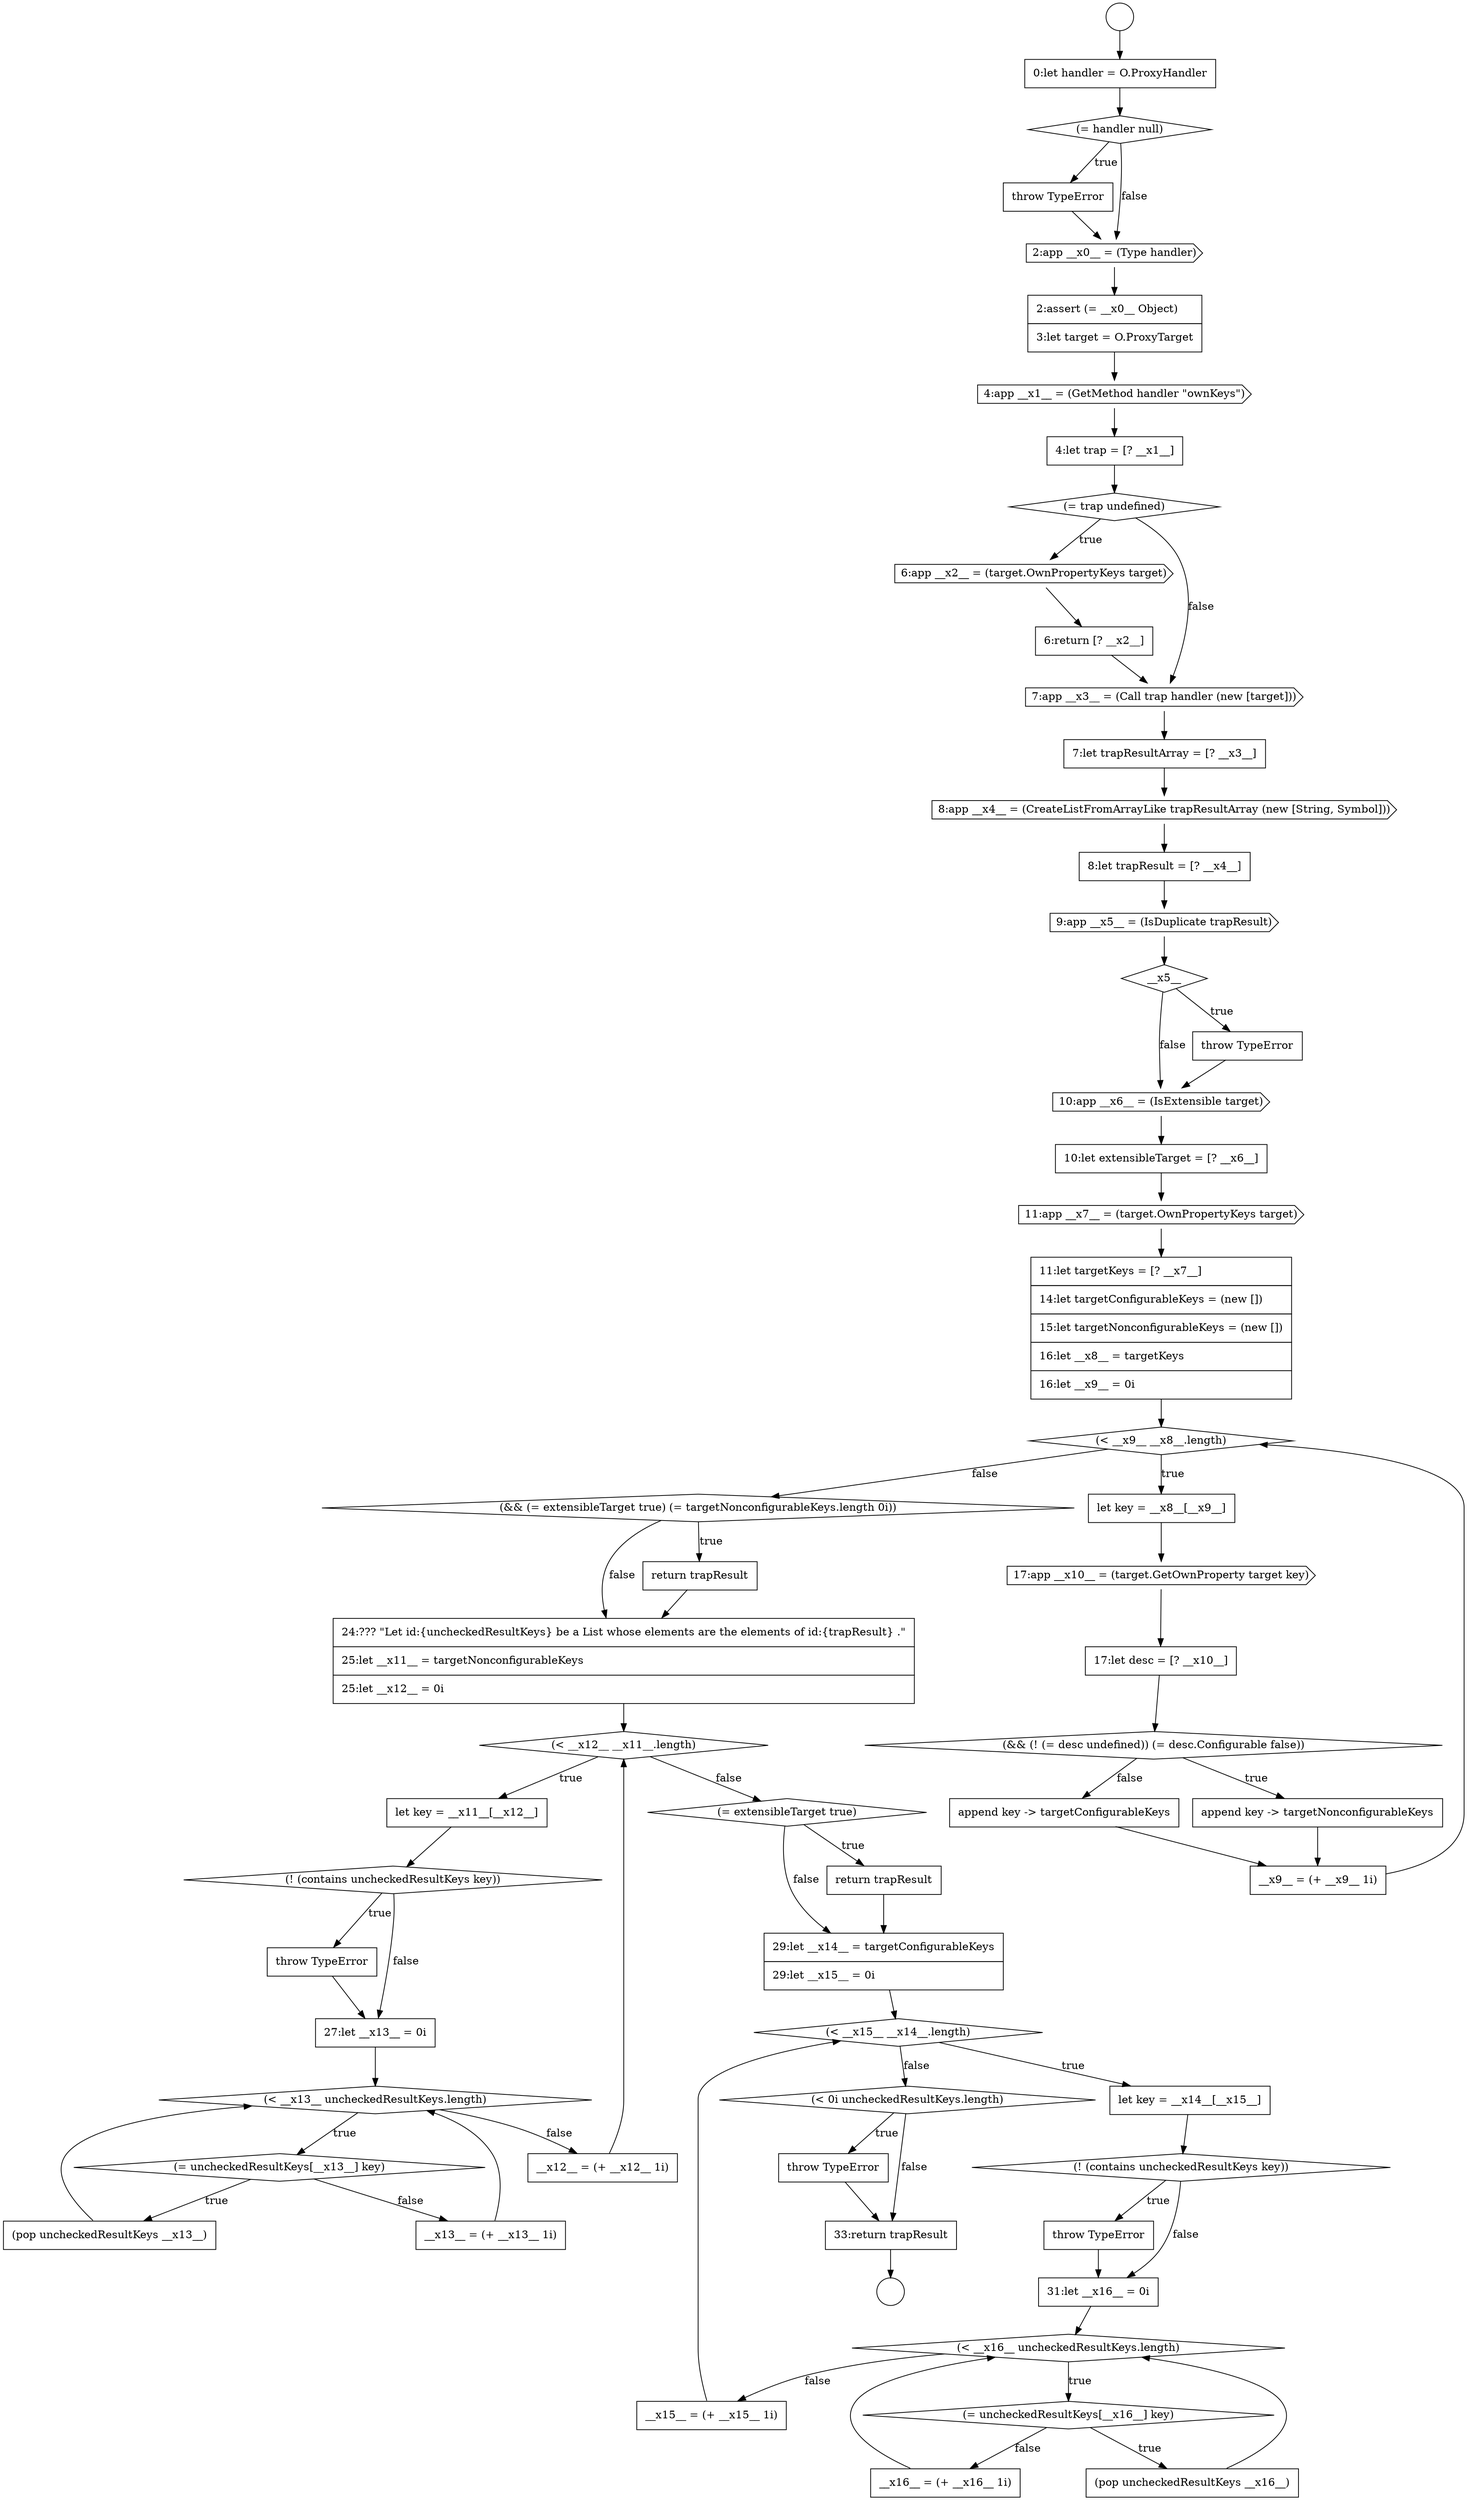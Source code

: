 digraph {
  node3477 [shape=cds, label=<<font color="black">11:app __x7__ = (target.OwnPropertyKeys target)</font>> color="black" fillcolor="white" style=filled]
  node3481 [shape=cds, label=<<font color="black">17:app __x10__ = (target.GetOwnProperty target key)</font>> color="black" fillcolor="white" style=filled]
  node3473 [shape=diamond, label=<<font color="black">__x5__</font>> color="black" fillcolor="white" style=filled]
  node3499 [shape=none, margin=0, label=<<font color="black">
    <table border="0" cellborder="1" cellspacing="0" cellpadding="10">
      <tr><td align="left">__x12__ = (+ __x12__ 1i)</td></tr>
    </table>
  </font>> color="black" fillcolor="white" style=filled]
  node3486 [shape=none, margin=0, label=<<font color="black">
    <table border="0" cellborder="1" cellspacing="0" cellpadding="10">
      <tr><td align="left">__x9__ = (+ __x9__ 1i)</td></tr>
    </table>
  </font>> color="black" fillcolor="white" style=filled]
  node3491 [shape=none, margin=0, label=<<font color="black">
    <table border="0" cellborder="1" cellspacing="0" cellpadding="10">
      <tr><td align="left">let key = __x11__[__x12__]</td></tr>
    </table>
  </font>> color="black" fillcolor="white" style=filled]
  node3487 [shape=diamond, label=<<font color="black">(&amp;&amp; (= extensibleTarget true) (= targetNonconfigurableKeys.length 0i))</font>> color="black" fillcolor="white" style=filled]
  node3475 [shape=cds, label=<<font color="black">10:app __x6__ = (IsExtensible target)</font>> color="black" fillcolor="white" style=filled]
  node3497 [shape=none, margin=0, label=<<font color="black">
    <table border="0" cellborder="1" cellspacing="0" cellpadding="10">
      <tr><td align="left">(pop uncheckedResultKeys __x13__)</td></tr>
    </table>
  </font>> color="black" fillcolor="white" style=filled]
  node3509 [shape=diamond, label=<<font color="black">(= uncheckedResultKeys[__x16__] key)</font>> color="black" fillcolor="white" style=filled]
  node3460 [shape=none, margin=0, label=<<font color="black">
    <table border="0" cellborder="1" cellspacing="0" cellpadding="10">
      <tr><td align="left">throw TypeError</td></tr>
    </table>
  </font>> color="black" fillcolor="white" style=filled]
  node3498 [shape=none, margin=0, label=<<font color="black">
    <table border="0" cellborder="1" cellspacing="0" cellpadding="10">
      <tr><td align="left">__x13__ = (+ __x13__ 1i)</td></tr>
    </table>
  </font>> color="black" fillcolor="white" style=filled]
  node3502 [shape=none, margin=0, label=<<font color="black">
    <table border="0" cellborder="1" cellspacing="0" cellpadding="10">
      <tr><td align="left">29:let __x14__ = targetConfigurableKeys</td></tr>
      <tr><td align="left">29:let __x15__ = 0i</td></tr>
    </table>
  </font>> color="black" fillcolor="white" style=filled]
  node3513 [shape=diamond, label=<<font color="black">(&lt; 0i uncheckedResultKeys.length)</font>> color="black" fillcolor="white" style=filled]
  node3466 [shape=cds, label=<<font color="black">6:app __x2__ = (target.OwnPropertyKeys target)</font>> color="black" fillcolor="white" style=filled]
  node3495 [shape=diamond, label=<<font color="black">(&lt; __x13__ uncheckedResultKeys.length)</font>> color="black" fillcolor="white" style=filled]
  node3485 [shape=none, margin=0, label=<<font color="black">
    <table border="0" cellborder="1" cellspacing="0" cellpadding="10">
      <tr><td align="left">append key -&gt; targetConfigurableKeys</td></tr>
    </table>
  </font>> color="black" fillcolor="white" style=filled]
  node3463 [shape=cds, label=<<font color="black">4:app __x1__ = (GetMethod handler &quot;ownKeys&quot;)</font>> color="black" fillcolor="white" style=filled]
  node3470 [shape=cds, label=<<font color="black">8:app __x4__ = (CreateListFromArrayLike trapResultArray (new [String, Symbol]))</font>> color="black" fillcolor="white" style=filled]
  node3505 [shape=diamond, label=<<font color="black">(! (contains uncheckedResultKeys key))</font>> color="black" fillcolor="white" style=filled]
  node3492 [shape=diamond, label=<<font color="black">(! (contains uncheckedResultKeys key))</font>> color="black" fillcolor="white" style=filled]
  node3510 [shape=none, margin=0, label=<<font color="black">
    <table border="0" cellborder="1" cellspacing="0" cellpadding="10">
      <tr><td align="left">(pop uncheckedResultKeys __x16__)</td></tr>
    </table>
  </font>> color="black" fillcolor="white" style=filled]
  node3503 [shape=diamond, label=<<font color="black">(&lt; __x15__ __x14__.length)</font>> color="black" fillcolor="white" style=filled]
  node3459 [shape=diamond, label=<<font color="black">(= handler null)</font>> color="black" fillcolor="white" style=filled]
  node3514 [shape=none, margin=0, label=<<font color="black">
    <table border="0" cellborder="1" cellspacing="0" cellpadding="10">
      <tr><td align="left">throw TypeError</td></tr>
    </table>
  </font>> color="black" fillcolor="white" style=filled]
  node3471 [shape=none, margin=0, label=<<font color="black">
    <table border="0" cellborder="1" cellspacing="0" cellpadding="10">
      <tr><td align="left">8:let trapResult = [? __x4__]</td></tr>
    </table>
  </font>> color="black" fillcolor="white" style=filled]
  node3467 [shape=none, margin=0, label=<<font color="black">
    <table border="0" cellborder="1" cellspacing="0" cellpadding="10">
      <tr><td align="left">6:return [? __x2__]</td></tr>
    </table>
  </font>> color="black" fillcolor="white" style=filled]
  node3482 [shape=none, margin=0, label=<<font color="black">
    <table border="0" cellborder="1" cellspacing="0" cellpadding="10">
      <tr><td align="left">17:let desc = [? __x10__]</td></tr>
    </table>
  </font>> color="black" fillcolor="white" style=filled]
  node3476 [shape=none, margin=0, label=<<font color="black">
    <table border="0" cellborder="1" cellspacing="0" cellpadding="10">
      <tr><td align="left">10:let extensibleTarget = [? __x6__]</td></tr>
    </table>
  </font>> color="black" fillcolor="white" style=filled]
  node3508 [shape=diamond, label=<<font color="black">(&lt; __x16__ uncheckedResultKeys.length)</font>> color="black" fillcolor="white" style=filled]
  node3504 [shape=none, margin=0, label=<<font color="black">
    <table border="0" cellborder="1" cellspacing="0" cellpadding="10">
      <tr><td align="left">let key = __x14__[__x15__]</td></tr>
    </table>
  </font>> color="black" fillcolor="white" style=filled]
  node3472 [shape=cds, label=<<font color="black">9:app __x5__ = (IsDuplicate trapResult)</font>> color="black" fillcolor="white" style=filled]
  node3458 [shape=none, margin=0, label=<<font color="black">
    <table border="0" cellborder="1" cellspacing="0" cellpadding="10">
      <tr><td align="left">0:let handler = O.ProxyHandler</td></tr>
    </table>
  </font>> color="black" fillcolor="white" style=filled]
  node3515 [shape=none, margin=0, label=<<font color="black">
    <table border="0" cellborder="1" cellspacing="0" cellpadding="10">
      <tr><td align="left">33:return trapResult</td></tr>
    </table>
  </font>> color="black" fillcolor="white" style=filled]
  node3468 [shape=cds, label=<<font color="black">7:app __x3__ = (Call trap handler (new [target]))</font>> color="black" fillcolor="white" style=filled]
  node3500 [shape=diamond, label=<<font color="black">(= extensibleTarget true)</font>> color="black" fillcolor="white" style=filled]
  node3456 [shape=circle label=" " color="black" fillcolor="white" style=filled]
  node3483 [shape=diamond, label=<<font color="black">(&amp;&amp; (! (= desc undefined)) (= desc.Configurable false))</font>> color="black" fillcolor="white" style=filled]
  node3480 [shape=none, margin=0, label=<<font color="black">
    <table border="0" cellborder="1" cellspacing="0" cellpadding="10">
      <tr><td align="left">let key = __x8__[__x9__]</td></tr>
    </table>
  </font>> color="black" fillcolor="white" style=filled]
  node3512 [shape=none, margin=0, label=<<font color="black">
    <table border="0" cellborder="1" cellspacing="0" cellpadding="10">
      <tr><td align="left">__x15__ = (+ __x15__ 1i)</td></tr>
    </table>
  </font>> color="black" fillcolor="white" style=filled]
  node3490 [shape=diamond, label=<<font color="black">(&lt; __x12__ __x11__.length)</font>> color="black" fillcolor="white" style=filled]
  node3507 [shape=none, margin=0, label=<<font color="black">
    <table border="0" cellborder="1" cellspacing="0" cellpadding="10">
      <tr><td align="left">31:let __x16__ = 0i</td></tr>
    </table>
  </font>> color="black" fillcolor="white" style=filled]
  node3462 [shape=none, margin=0, label=<<font color="black">
    <table border="0" cellborder="1" cellspacing="0" cellpadding="10">
      <tr><td align="left">2:assert (= __x0__ Object)</td></tr>
      <tr><td align="left">3:let target = O.ProxyTarget</td></tr>
    </table>
  </font>> color="black" fillcolor="white" style=filled]
  node3488 [shape=none, margin=0, label=<<font color="black">
    <table border="0" cellborder="1" cellspacing="0" cellpadding="10">
      <tr><td align="left">return trapResult</td></tr>
    </table>
  </font>> color="black" fillcolor="white" style=filled]
  node3493 [shape=none, margin=0, label=<<font color="black">
    <table border="0" cellborder="1" cellspacing="0" cellpadding="10">
      <tr><td align="left">throw TypeError</td></tr>
    </table>
  </font>> color="black" fillcolor="white" style=filled]
  node3478 [shape=none, margin=0, label=<<font color="black">
    <table border="0" cellborder="1" cellspacing="0" cellpadding="10">
      <tr><td align="left">11:let targetKeys = [? __x7__]</td></tr>
      <tr><td align="left">14:let targetConfigurableKeys = (new [])</td></tr>
      <tr><td align="left">15:let targetNonconfigurableKeys = (new [])</td></tr>
      <tr><td align="left">16:let __x8__ = targetKeys</td></tr>
      <tr><td align="left">16:let __x9__ = 0i</td></tr>
    </table>
  </font>> color="black" fillcolor="white" style=filled]
  node3457 [shape=circle label=" " color="black" fillcolor="white" style=filled]
  node3465 [shape=diamond, label=<<font color="black">(= trap undefined)</font>> color="black" fillcolor="white" style=filled]
  node3484 [shape=none, margin=0, label=<<font color="black">
    <table border="0" cellborder="1" cellspacing="0" cellpadding="10">
      <tr><td align="left">append key -&gt; targetNonconfigurableKeys</td></tr>
    </table>
  </font>> color="black" fillcolor="white" style=filled]
  node3501 [shape=none, margin=0, label=<<font color="black">
    <table border="0" cellborder="1" cellspacing="0" cellpadding="10">
      <tr><td align="left">return trapResult</td></tr>
    </table>
  </font>> color="black" fillcolor="white" style=filled]
  node3511 [shape=none, margin=0, label=<<font color="black">
    <table border="0" cellborder="1" cellspacing="0" cellpadding="10">
      <tr><td align="left">__x16__ = (+ __x16__ 1i)</td></tr>
    </table>
  </font>> color="black" fillcolor="white" style=filled]
  node3464 [shape=none, margin=0, label=<<font color="black">
    <table border="0" cellborder="1" cellspacing="0" cellpadding="10">
      <tr><td align="left">4:let trap = [? __x1__]</td></tr>
    </table>
  </font>> color="black" fillcolor="white" style=filled]
  node3496 [shape=diamond, label=<<font color="black">(= uncheckedResultKeys[__x13__] key)</font>> color="black" fillcolor="white" style=filled]
  node3469 [shape=none, margin=0, label=<<font color="black">
    <table border="0" cellborder="1" cellspacing="0" cellpadding="10">
      <tr><td align="left">7:let trapResultArray = [? __x3__]</td></tr>
    </table>
  </font>> color="black" fillcolor="white" style=filled]
  node3479 [shape=diamond, label=<<font color="black">(&lt; __x9__ __x8__.length)</font>> color="black" fillcolor="white" style=filled]
  node3506 [shape=none, margin=0, label=<<font color="black">
    <table border="0" cellborder="1" cellspacing="0" cellpadding="10">
      <tr><td align="left">throw TypeError</td></tr>
    </table>
  </font>> color="black" fillcolor="white" style=filled]
  node3489 [shape=none, margin=0, label=<<font color="black">
    <table border="0" cellborder="1" cellspacing="0" cellpadding="10">
      <tr><td align="left">24:??? &quot;Let id:{uncheckedResultKeys} be a List whose elements are the elements of id:{trapResult} .&quot;</td></tr>
      <tr><td align="left">25:let __x11__ = targetNonconfigurableKeys</td></tr>
      <tr><td align="left">25:let __x12__ = 0i</td></tr>
    </table>
  </font>> color="black" fillcolor="white" style=filled]
  node3494 [shape=none, margin=0, label=<<font color="black">
    <table border="0" cellborder="1" cellspacing="0" cellpadding="10">
      <tr><td align="left">27:let __x13__ = 0i</td></tr>
    </table>
  </font>> color="black" fillcolor="white" style=filled]
  node3474 [shape=none, margin=0, label=<<font color="black">
    <table border="0" cellborder="1" cellspacing="0" cellpadding="10">
      <tr><td align="left">throw TypeError</td></tr>
    </table>
  </font>> color="black" fillcolor="white" style=filled]
  node3461 [shape=cds, label=<<font color="black">2:app __x0__ = (Type handler)</font>> color="black" fillcolor="white" style=filled]
  node3491 -> node3492 [ color="black"]
  node3464 -> node3465 [ color="black"]
  node3456 -> node3458 [ color="black"]
  node3482 -> node3483 [ color="black"]
  node3463 -> node3464 [ color="black"]
  node3507 -> node3508 [ color="black"]
  node3473 -> node3474 [label=<<font color="black">true</font>> color="black"]
  node3473 -> node3475 [label=<<font color="black">false</font>> color="black"]
  node3512 -> node3503 [ color="black"]
  node3471 -> node3472 [ color="black"]
  node3472 -> node3473 [ color="black"]
  node3476 -> node3477 [ color="black"]
  node3492 -> node3493 [label=<<font color="black">true</font>> color="black"]
  node3492 -> node3494 [label=<<font color="black">false</font>> color="black"]
  node3461 -> node3462 [ color="black"]
  node3462 -> node3463 [ color="black"]
  node3460 -> node3461 [ color="black"]
  node3484 -> node3486 [ color="black"]
  node3467 -> node3468 [ color="black"]
  node3515 -> node3457 [ color="black"]
  node3468 -> node3469 [ color="black"]
  node3474 -> node3475 [ color="black"]
  node3477 -> node3478 [ color="black"]
  node3501 -> node3502 [ color="black"]
  node3511 -> node3508 [ color="black"]
  node3502 -> node3503 [ color="black"]
  node3465 -> node3466 [label=<<font color="black">true</font>> color="black"]
  node3465 -> node3468 [label=<<font color="black">false</font>> color="black"]
  node3485 -> node3486 [ color="black"]
  node3497 -> node3495 [ color="black"]
  node3509 -> node3510 [label=<<font color="black">true</font>> color="black"]
  node3509 -> node3511 [label=<<font color="black">false</font>> color="black"]
  node3514 -> node3515 [ color="black"]
  node3479 -> node3480 [label=<<font color="black">true</font>> color="black"]
  node3479 -> node3487 [label=<<font color="black">false</font>> color="black"]
  node3459 -> node3460 [label=<<font color="black">true</font>> color="black"]
  node3459 -> node3461 [label=<<font color="black">false</font>> color="black"]
  node3493 -> node3494 [ color="black"]
  node3487 -> node3488 [label=<<font color="black">true</font>> color="black"]
  node3487 -> node3489 [label=<<font color="black">false</font>> color="black"]
  node3503 -> node3504 [label=<<font color="black">true</font>> color="black"]
  node3503 -> node3513 [label=<<font color="black">false</font>> color="black"]
  node3469 -> node3470 [ color="black"]
  node3470 -> node3471 [ color="black"]
  node3498 -> node3495 [ color="black"]
  node3475 -> node3476 [ color="black"]
  node3508 -> node3509 [label=<<font color="black">true</font>> color="black"]
  node3508 -> node3512 [label=<<font color="black">false</font>> color="black"]
  node3505 -> node3506 [label=<<font color="black">true</font>> color="black"]
  node3505 -> node3507 [label=<<font color="black">false</font>> color="black"]
  node3466 -> node3467 [ color="black"]
  node3500 -> node3501 [label=<<font color="black">true</font>> color="black"]
  node3500 -> node3502 [label=<<font color="black">false</font>> color="black"]
  node3510 -> node3508 [ color="black"]
  node3494 -> node3495 [ color="black"]
  node3480 -> node3481 [ color="black"]
  node3499 -> node3490 [ color="black"]
  node3513 -> node3514 [label=<<font color="black">true</font>> color="black"]
  node3513 -> node3515 [label=<<font color="black">false</font>> color="black"]
  node3488 -> node3489 [ color="black"]
  node3486 -> node3479 [ color="black"]
  node3504 -> node3505 [ color="black"]
  node3506 -> node3507 [ color="black"]
  node3496 -> node3497 [label=<<font color="black">true</font>> color="black"]
  node3496 -> node3498 [label=<<font color="black">false</font>> color="black"]
  node3478 -> node3479 [ color="black"]
  node3483 -> node3484 [label=<<font color="black">true</font>> color="black"]
  node3483 -> node3485 [label=<<font color="black">false</font>> color="black"]
  node3490 -> node3491 [label=<<font color="black">true</font>> color="black"]
  node3490 -> node3500 [label=<<font color="black">false</font>> color="black"]
  node3458 -> node3459 [ color="black"]
  node3481 -> node3482 [ color="black"]
  node3489 -> node3490 [ color="black"]
  node3495 -> node3496 [label=<<font color="black">true</font>> color="black"]
  node3495 -> node3499 [label=<<font color="black">false</font>> color="black"]
}
